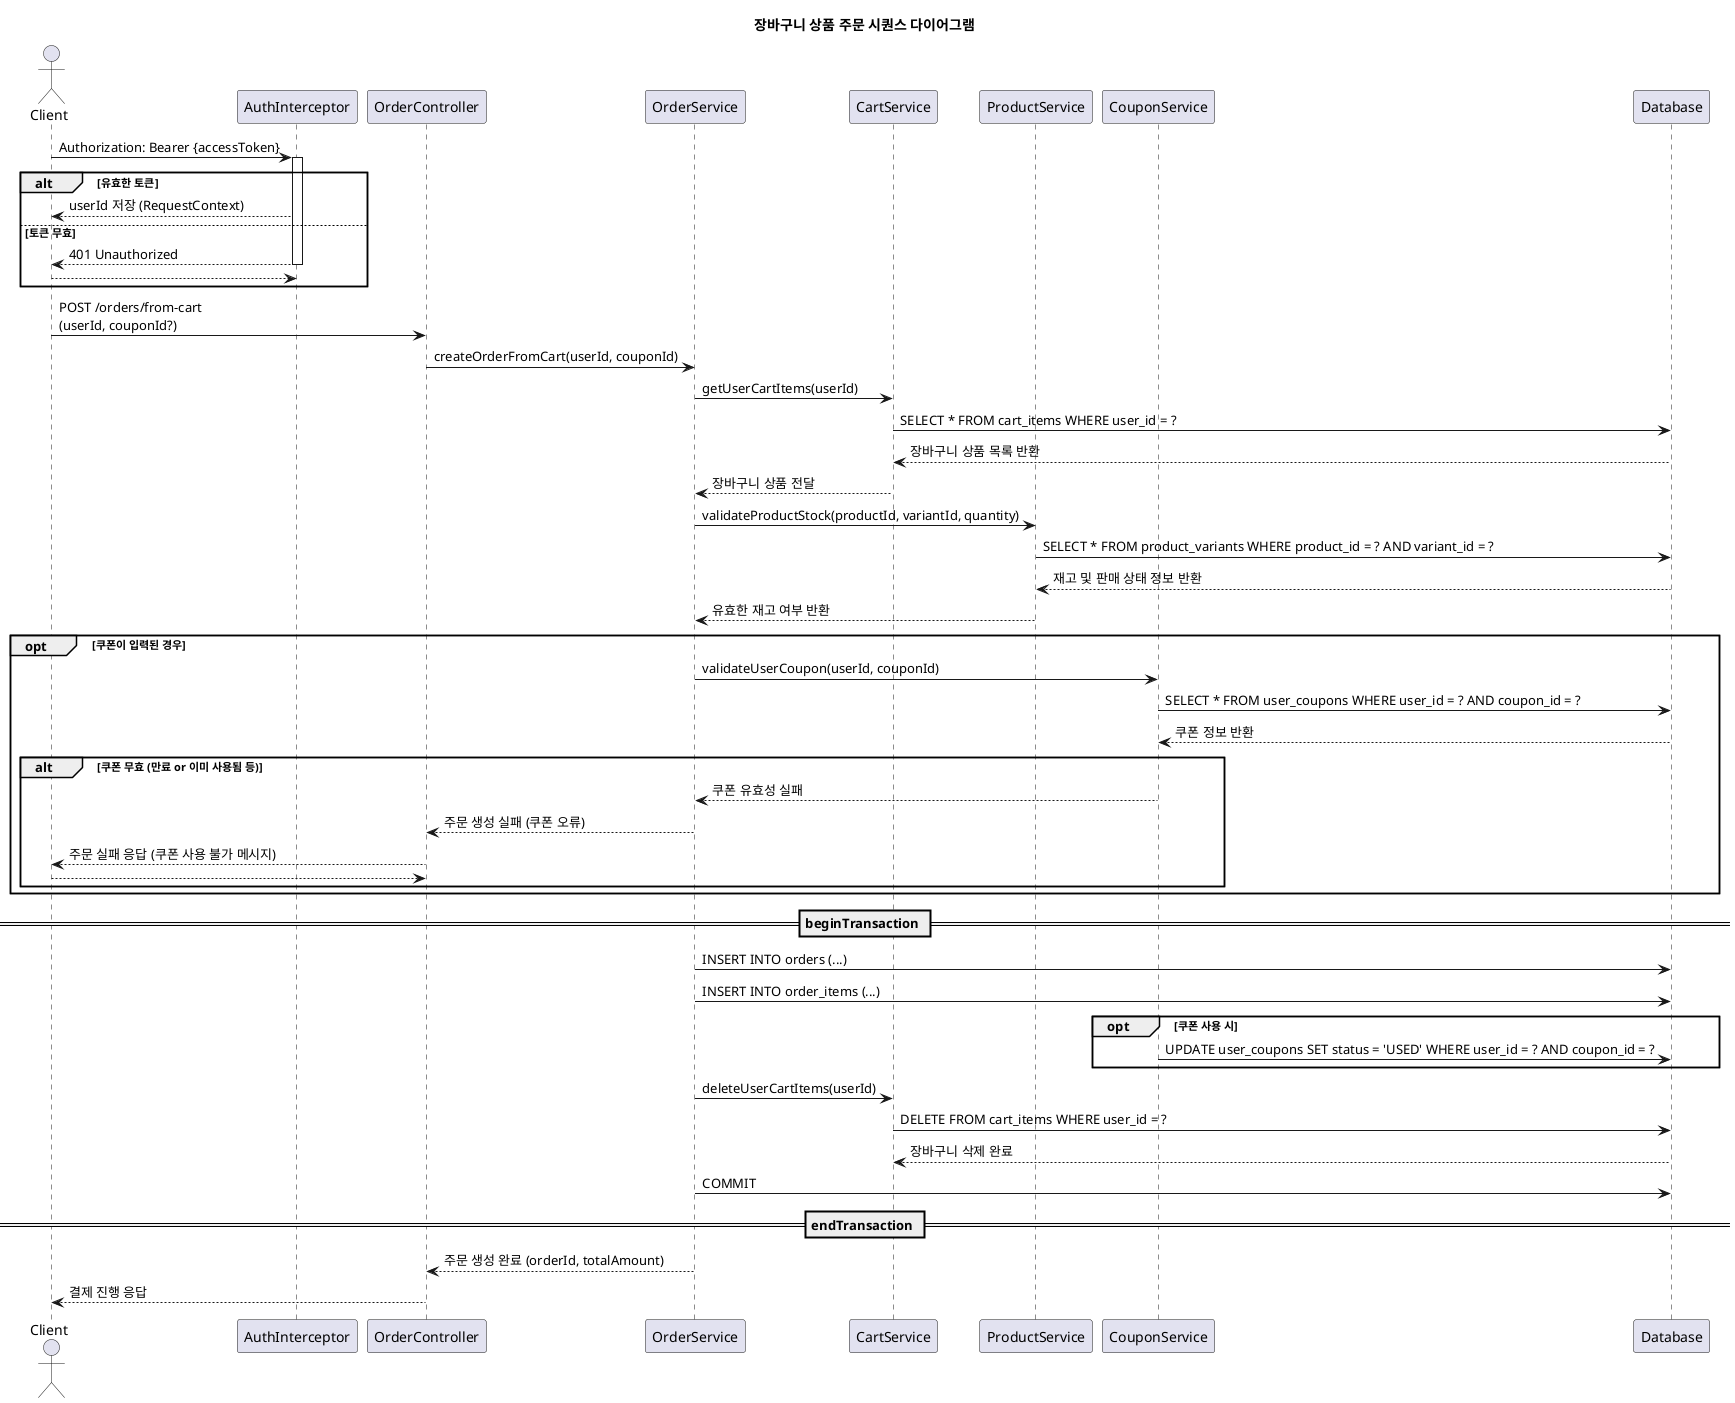 @startuml
title 장바구니 상품 주문 시퀀스 다이어그램

actor Client
participant "AuthInterceptor" as Auth
participant "OrderController" as API
participant "OrderService" as Order
participant "CartService" as Cart
participant "ProductService" as Product
participant "CouponService" as Coupon
participant Database

Client -> Auth : Authorization: Bearer {accessToken}
activate Auth
alt 유효한 토큰
    Auth --> Client : userId 저장 (RequestContext)
else 토큰 무효
    Auth --> Client : 401 Unauthorized
    deactivate Auth
    return
end
deactivate Auth

Client -> API : POST /orders/from-cart\n(userId, couponId?)

API -> Order : createOrderFromCart(userId, couponId)

Order -> Cart : getUserCartItems(userId)
Cart -> Database : SELECT * FROM cart_items WHERE user_id = ?
Database --> Cart : 장바구니 상품 목록 반환
Cart --> Order : 장바구니 상품 전달

Order -> Product : validateProductStock(productId, variantId, quantity)
Product -> Database : SELECT * FROM product_variants WHERE product_id = ? AND variant_id = ?
Database --> Product : 재고 및 판매 상태 정보 반환
Product --> Order : 유효한 재고 여부 반환

opt 쿠폰이 입력된 경우
    Order -> Coupon : validateUserCoupon(userId, couponId)
    Coupon -> Database : SELECT * FROM user_coupons WHERE user_id = ? AND coupon_id = ?
    Database --> Coupon : 쿠폰 정보 반환

    alt 쿠폰 무효 (만료 or 이미 사용됨 등)
        Coupon --> Order : 쿠폰 유효성 실패
        Order --> API : 주문 생성 실패 (쿠폰 오류)
        API --> Client : 주문 실패 응답 (쿠폰 사용 불가 메시지)
        return
    end
end

== beginTransaction ==
Order -> Database : INSERT INTO orders (...)
Order -> Database : INSERT INTO order_items (...)

opt 쿠폰 사용 시
    Coupon -> Database : UPDATE user_coupons SET status = 'USED' WHERE user_id = ? AND coupon_id = ?
end

Order -> Cart : deleteUserCartItems(userId)
Cart -> Database : DELETE FROM cart_items WHERE user_id = ?
Database --> Cart : 장바구니 삭제 완료

Order -> Database : COMMIT
== endTransaction ==

Order --> API : 주문 생성 완료 (orderId, totalAmount)
API --> Client : 결제 진행 응답

@enduml
